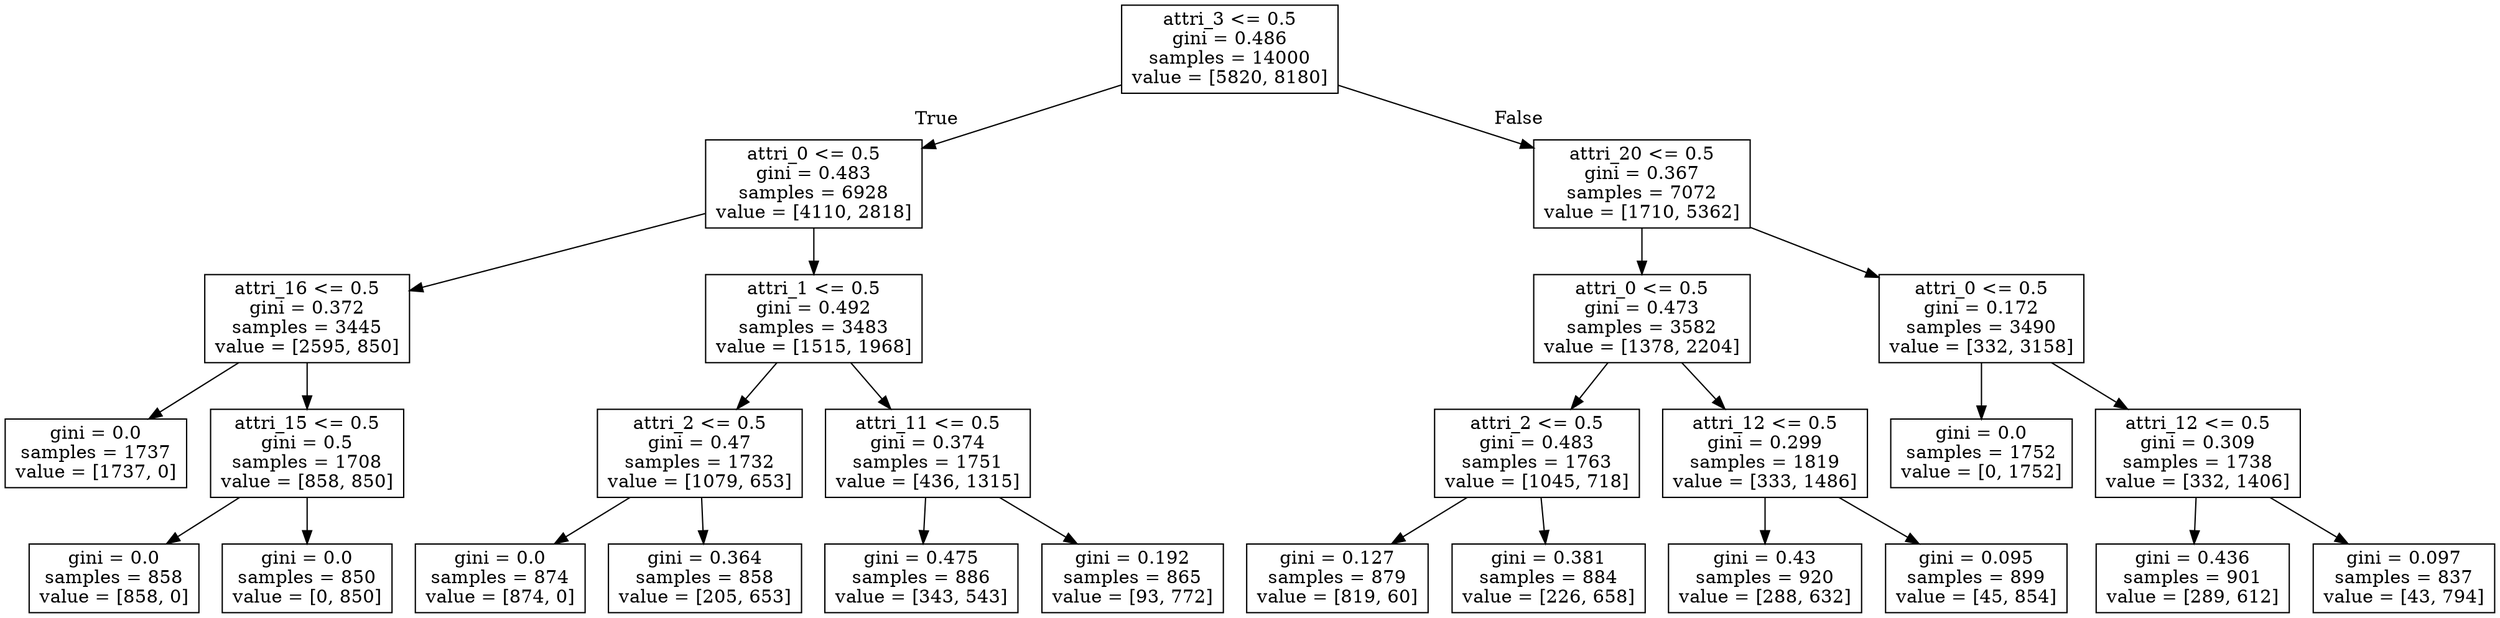 digraph Tree {
node [shape=box] ;
0 [label="attri_3 <= 0.5\ngini = 0.486\nsamples = 14000\nvalue = [5820, 8180]"] ;
1 [label="attri_0 <= 0.5\ngini = 0.483\nsamples = 6928\nvalue = [4110, 2818]"] ;
0 -> 1 [labeldistance=2.5, labelangle=45, headlabel="True"] ;
2 [label="attri_16 <= 0.5\ngini = 0.372\nsamples = 3445\nvalue = [2595, 850]"] ;
1 -> 2 ;
3 [label="gini = 0.0\nsamples = 1737\nvalue = [1737, 0]"] ;
2 -> 3 ;
4 [label="attri_15 <= 0.5\ngini = 0.5\nsamples = 1708\nvalue = [858, 850]"] ;
2 -> 4 ;
5 [label="gini = 0.0\nsamples = 858\nvalue = [858, 0]"] ;
4 -> 5 ;
6 [label="gini = 0.0\nsamples = 850\nvalue = [0, 850]"] ;
4 -> 6 ;
7 [label="attri_1 <= 0.5\ngini = 0.492\nsamples = 3483\nvalue = [1515, 1968]"] ;
1 -> 7 ;
8 [label="attri_2 <= 0.5\ngini = 0.47\nsamples = 1732\nvalue = [1079, 653]"] ;
7 -> 8 ;
9 [label="gini = 0.0\nsamples = 874\nvalue = [874, 0]"] ;
8 -> 9 ;
10 [label="gini = 0.364\nsamples = 858\nvalue = [205, 653]"] ;
8 -> 10 ;
11 [label="attri_11 <= 0.5\ngini = 0.374\nsamples = 1751\nvalue = [436, 1315]"] ;
7 -> 11 ;
12 [label="gini = 0.475\nsamples = 886\nvalue = [343, 543]"] ;
11 -> 12 ;
13 [label="gini = 0.192\nsamples = 865\nvalue = [93, 772]"] ;
11 -> 13 ;
14 [label="attri_20 <= 0.5\ngini = 0.367\nsamples = 7072\nvalue = [1710, 5362]"] ;
0 -> 14 [labeldistance=2.5, labelangle=-45, headlabel="False"] ;
15 [label="attri_0 <= 0.5\ngini = 0.473\nsamples = 3582\nvalue = [1378, 2204]"] ;
14 -> 15 ;
16 [label="attri_2 <= 0.5\ngini = 0.483\nsamples = 1763\nvalue = [1045, 718]"] ;
15 -> 16 ;
17 [label="gini = 0.127\nsamples = 879\nvalue = [819, 60]"] ;
16 -> 17 ;
18 [label="gini = 0.381\nsamples = 884\nvalue = [226, 658]"] ;
16 -> 18 ;
19 [label="attri_12 <= 0.5\ngini = 0.299\nsamples = 1819\nvalue = [333, 1486]"] ;
15 -> 19 ;
20 [label="gini = 0.43\nsamples = 920\nvalue = [288, 632]"] ;
19 -> 20 ;
21 [label="gini = 0.095\nsamples = 899\nvalue = [45, 854]"] ;
19 -> 21 ;
22 [label="attri_0 <= 0.5\ngini = 0.172\nsamples = 3490\nvalue = [332, 3158]"] ;
14 -> 22 ;
23 [label="gini = 0.0\nsamples = 1752\nvalue = [0, 1752]"] ;
22 -> 23 ;
24 [label="attri_12 <= 0.5\ngini = 0.309\nsamples = 1738\nvalue = [332, 1406]"] ;
22 -> 24 ;
25 [label="gini = 0.436\nsamples = 901\nvalue = [289, 612]"] ;
24 -> 25 ;
26 [label="gini = 0.097\nsamples = 837\nvalue = [43, 794]"] ;
24 -> 26 ;
}
